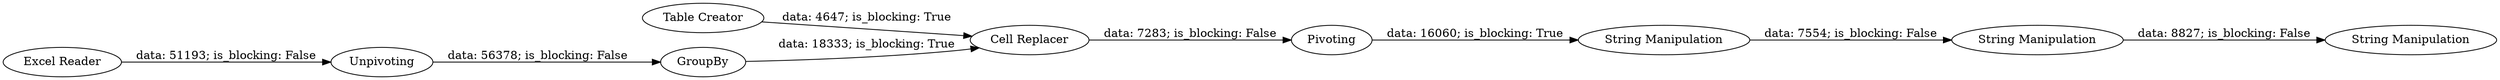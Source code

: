 digraph {
	"-8160346640584454127_10" [label="String Manipulation"]
	"-8160346640584454127_6" [label="Table Creator"]
	"-8160346640584454127_9" [label="String Manipulation"]
	"-8160346640584454127_11" [label="String Manipulation"]
	"-8160346640584454127_7" [label=Pivoting]
	"-8160346640584454127_3" [label=GroupBy]
	"-8160346640584454127_2" [label=Unpivoting]
	"-8160346640584454127_1" [label="Excel Reader"]
	"-8160346640584454127_5" [label="Cell Replacer"]
	"-8160346640584454127_5" -> "-8160346640584454127_7" [label="data: 7283; is_blocking: False"]
	"-8160346640584454127_2" -> "-8160346640584454127_3" [label="data: 56378; is_blocking: False"]
	"-8160346640584454127_10" -> "-8160346640584454127_11" [label="data: 8827; is_blocking: False"]
	"-8160346640584454127_1" -> "-8160346640584454127_2" [label="data: 51193; is_blocking: False"]
	"-8160346640584454127_9" -> "-8160346640584454127_10" [label="data: 7554; is_blocking: False"]
	"-8160346640584454127_6" -> "-8160346640584454127_5" [label="data: 4647; is_blocking: True"]
	"-8160346640584454127_3" -> "-8160346640584454127_5" [label="data: 18333; is_blocking: True"]
	"-8160346640584454127_7" -> "-8160346640584454127_9" [label="data: 16060; is_blocking: True"]
	rankdir=LR
}
